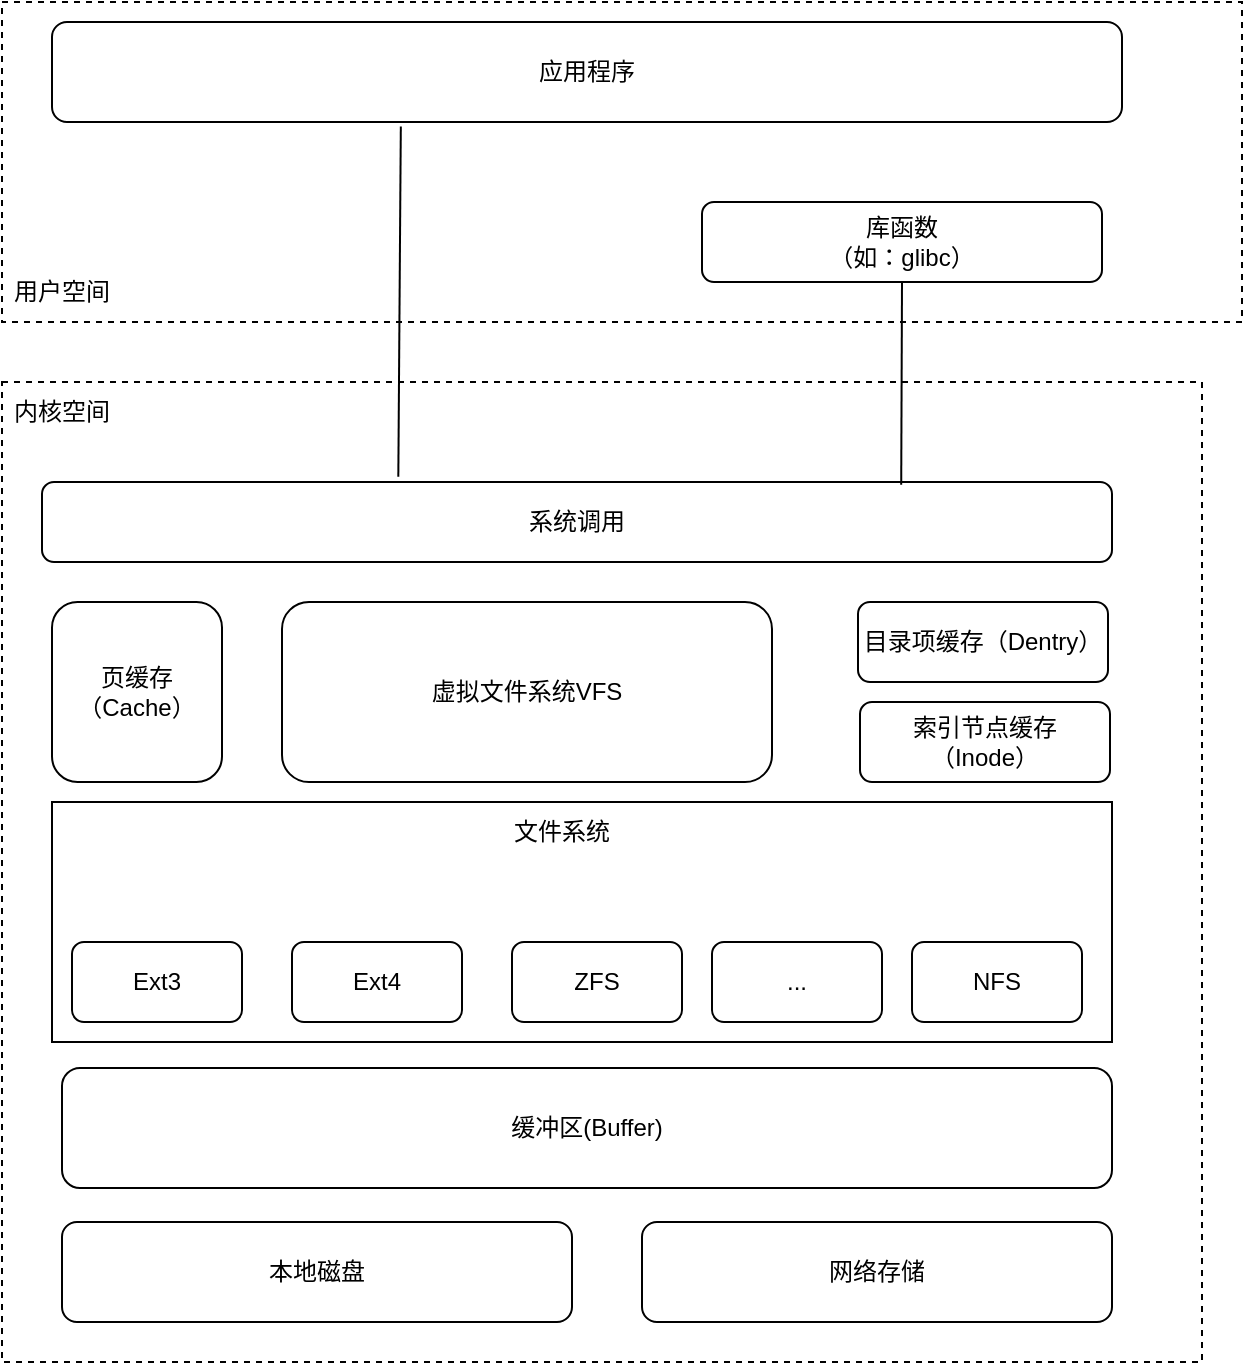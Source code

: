 <mxfile version="21.6.2" type="github">
  <diagram name="第 1 页" id="TSINPLCzJ5hLD6Eom0Bm">
    <mxGraphModel dx="1050" dy="549" grid="1" gridSize="10" guides="1" tooltips="1" connect="1" arrows="1" fold="1" page="1" pageScale="1" pageWidth="827" pageHeight="1169" math="0" shadow="0">
      <root>
        <mxCell id="0" />
        <mxCell id="1" parent="0" />
        <mxCell id="tjSqmoHrY1nK2L_rt-fO-19" value="" style="rounded=0;whiteSpace=wrap;html=1;dashed=1;" vertex="1" parent="1">
          <mxGeometry x="30" y="200" width="600" height="490" as="geometry" />
        </mxCell>
        <mxCell id="tjSqmoHrY1nK2L_rt-fO-18" value="" style="rounded=0;whiteSpace=wrap;html=1;dashed=1;" vertex="1" parent="1">
          <mxGeometry x="30" y="10" width="620" height="160" as="geometry" />
        </mxCell>
        <mxCell id="tjSqmoHrY1nK2L_rt-fO-16" value="" style="rounded=0;whiteSpace=wrap;html=1;" vertex="1" parent="1">
          <mxGeometry x="55" y="410" width="530" height="120" as="geometry" />
        </mxCell>
        <mxCell id="tjSqmoHrY1nK2L_rt-fO-1" value="应用程序" style="rounded=1;whiteSpace=wrap;html=1;" vertex="1" parent="1">
          <mxGeometry x="55" y="20" width="535" height="50" as="geometry" />
        </mxCell>
        <mxCell id="tjSqmoHrY1nK2L_rt-fO-2" value="本地磁盘" style="rounded=1;whiteSpace=wrap;html=1;" vertex="1" parent="1">
          <mxGeometry x="60" y="620" width="255" height="50" as="geometry" />
        </mxCell>
        <mxCell id="tjSqmoHrY1nK2L_rt-fO-3" value="网络存储" style="rounded=1;whiteSpace=wrap;html=1;" vertex="1" parent="1">
          <mxGeometry x="350" y="620" width="235" height="50" as="geometry" />
        </mxCell>
        <mxCell id="tjSqmoHrY1nK2L_rt-fO-4" value="缓冲区(Buffer)" style="rounded=1;whiteSpace=wrap;html=1;" vertex="1" parent="1">
          <mxGeometry x="60" y="543" width="525" height="60" as="geometry" />
        </mxCell>
        <mxCell id="tjSqmoHrY1nK2L_rt-fO-5" value="Ext3" style="rounded=1;whiteSpace=wrap;html=1;" vertex="1" parent="1">
          <mxGeometry x="65" y="480" width="85" height="40" as="geometry" />
        </mxCell>
        <mxCell id="tjSqmoHrY1nK2L_rt-fO-6" value="Ext4" style="rounded=1;whiteSpace=wrap;html=1;" vertex="1" parent="1">
          <mxGeometry x="175" y="480" width="85" height="40" as="geometry" />
        </mxCell>
        <mxCell id="tjSqmoHrY1nK2L_rt-fO-7" value="ZFS" style="rounded=1;whiteSpace=wrap;html=1;" vertex="1" parent="1">
          <mxGeometry x="285" y="480" width="85" height="40" as="geometry" />
        </mxCell>
        <mxCell id="tjSqmoHrY1nK2L_rt-fO-8" value="..." style="rounded=1;whiteSpace=wrap;html=1;" vertex="1" parent="1">
          <mxGeometry x="385" y="480" width="85" height="40" as="geometry" />
        </mxCell>
        <mxCell id="tjSqmoHrY1nK2L_rt-fO-9" value="NFS" style="rounded=1;whiteSpace=wrap;html=1;" vertex="1" parent="1">
          <mxGeometry x="485" y="480" width="85" height="40" as="geometry" />
        </mxCell>
        <mxCell id="tjSqmoHrY1nK2L_rt-fO-10" value="虚拟文件系统VFS" style="rounded=1;whiteSpace=wrap;html=1;" vertex="1" parent="1">
          <mxGeometry x="170" y="310" width="245" height="90" as="geometry" />
        </mxCell>
        <mxCell id="tjSqmoHrY1nK2L_rt-fO-11" value="页缓存（Cache）" style="rounded=1;whiteSpace=wrap;html=1;" vertex="1" parent="1">
          <mxGeometry x="55" y="310" width="85" height="90" as="geometry" />
        </mxCell>
        <mxCell id="tjSqmoHrY1nK2L_rt-fO-12" value="目录项缓存（Dentry）" style="rounded=1;whiteSpace=wrap;html=1;" vertex="1" parent="1">
          <mxGeometry x="458" y="310" width="125" height="40" as="geometry" />
        </mxCell>
        <mxCell id="tjSqmoHrY1nK2L_rt-fO-13" value="索引节点缓存&lt;br&gt;（Inode）" style="rounded=1;whiteSpace=wrap;html=1;" vertex="1" parent="1">
          <mxGeometry x="459" y="360" width="125" height="40" as="geometry" />
        </mxCell>
        <mxCell id="tjSqmoHrY1nK2L_rt-fO-14" value="系统调用" style="rounded=1;whiteSpace=wrap;html=1;" vertex="1" parent="1">
          <mxGeometry x="50" y="250" width="535" height="40" as="geometry" />
        </mxCell>
        <mxCell id="tjSqmoHrY1nK2L_rt-fO-15" value="库函数&lt;br&gt;（如：glibc）" style="rounded=1;whiteSpace=wrap;html=1;" vertex="1" parent="1">
          <mxGeometry x="380" y="110" width="200" height="40" as="geometry" />
        </mxCell>
        <mxCell id="tjSqmoHrY1nK2L_rt-fO-17" value="文件系统" style="text;html=1;strokeColor=none;fillColor=none;align=center;verticalAlign=middle;whiteSpace=wrap;rounded=0;" vertex="1" parent="1">
          <mxGeometry x="280" y="410" width="60" height="30" as="geometry" />
        </mxCell>
        <mxCell id="tjSqmoHrY1nK2L_rt-fO-20" value="" style="endArrow=none;html=1;rounded=0;entryX=0.5;entryY=1;entryDx=0;entryDy=0;exitX=0.803;exitY=0.035;exitDx=0;exitDy=0;exitPerimeter=0;" edge="1" parent="1" source="tjSqmoHrY1nK2L_rt-fO-14" target="tjSqmoHrY1nK2L_rt-fO-15">
          <mxGeometry width="50" height="50" relative="1" as="geometry">
            <mxPoint x="390" y="310" as="sourcePoint" />
            <mxPoint x="440" y="260" as="targetPoint" />
          </mxGeometry>
        </mxCell>
        <mxCell id="tjSqmoHrY1nK2L_rt-fO-21" value="" style="endArrow=none;html=1;rounded=0;entryX=0.326;entryY=1.044;entryDx=0;entryDy=0;entryPerimeter=0;exitX=0.333;exitY=-0.065;exitDx=0;exitDy=0;exitPerimeter=0;" edge="1" parent="1" source="tjSqmoHrY1nK2L_rt-fO-14" target="tjSqmoHrY1nK2L_rt-fO-1">
          <mxGeometry width="50" height="50" relative="1" as="geometry">
            <mxPoint x="390" y="310" as="sourcePoint" />
            <mxPoint x="440" y="260" as="targetPoint" />
          </mxGeometry>
        </mxCell>
        <mxCell id="tjSqmoHrY1nK2L_rt-fO-22" value="内核空间" style="text;html=1;strokeColor=none;fillColor=none;align=center;verticalAlign=middle;whiteSpace=wrap;rounded=0;" vertex="1" parent="1">
          <mxGeometry x="30" y="200" width="60" height="30" as="geometry" />
        </mxCell>
        <mxCell id="tjSqmoHrY1nK2L_rt-fO-23" value="用户空间" style="text;html=1;strokeColor=none;fillColor=none;align=center;verticalAlign=middle;whiteSpace=wrap;rounded=0;strokeWidth=3;" vertex="1" parent="1">
          <mxGeometry x="30" y="140" width="60" height="30" as="geometry" />
        </mxCell>
      </root>
    </mxGraphModel>
  </diagram>
</mxfile>
